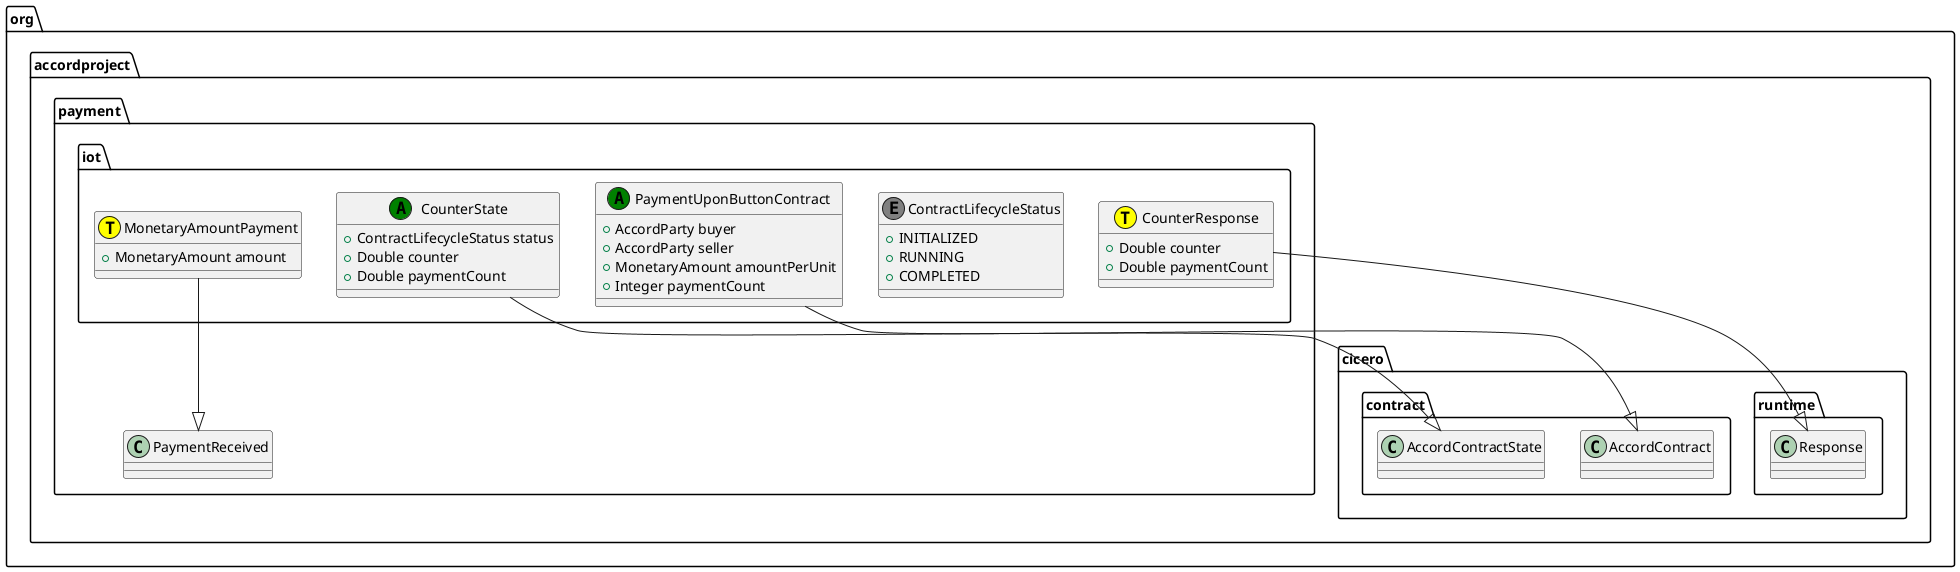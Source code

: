 @startuml
class org.accordproject.payment.iot.CounterState << (A,green) >> {
   + ContractLifecycleStatus status
   + Double counter
   + Double paymentCount
}
org.accordproject.payment.iot.CounterState --|> org.accordproject.cicero.contract.AccordContractState
class org.accordproject.payment.iot.ContractLifecycleStatus << (E,grey) >> {
   + INITIALIZED
   + RUNNING
   + COMPLETED
}
class org.accordproject.payment.iot.CounterResponse << (T,yellow) >> {
   + Double counter
   + Double paymentCount
}
org.accordproject.payment.iot.CounterResponse --|> org.accordproject.cicero.runtime.Response
class org.accordproject.payment.iot.MonetaryAmountPayment << (T,yellow) >> {
   + MonetaryAmount amount
}
org.accordproject.payment.iot.MonetaryAmountPayment --|> org.accordproject.payment.PaymentReceived
class org.accordproject.payment.iot.PaymentUponButtonContract << (A,green) >> {
   + AccordParty buyer
   + AccordParty seller
   + MonetaryAmount amountPerUnit
   + Integer paymentCount
}
org.accordproject.payment.iot.PaymentUponButtonContract --|> org.accordproject.cicero.contract.AccordContract
@enduml
